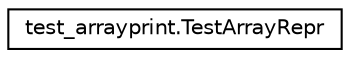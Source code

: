 digraph "Graphical Class Hierarchy"
{
 // LATEX_PDF_SIZE
  edge [fontname="Helvetica",fontsize="10",labelfontname="Helvetica",labelfontsize="10"];
  node [fontname="Helvetica",fontsize="10",shape=record];
  rankdir="LR";
  Node0 [label="test_arrayprint.TestArrayRepr",height=0.2,width=0.4,color="black", fillcolor="white", style="filled",URL="$classtest__arrayprint_1_1TestArrayRepr.html",tooltip=" "];
}

